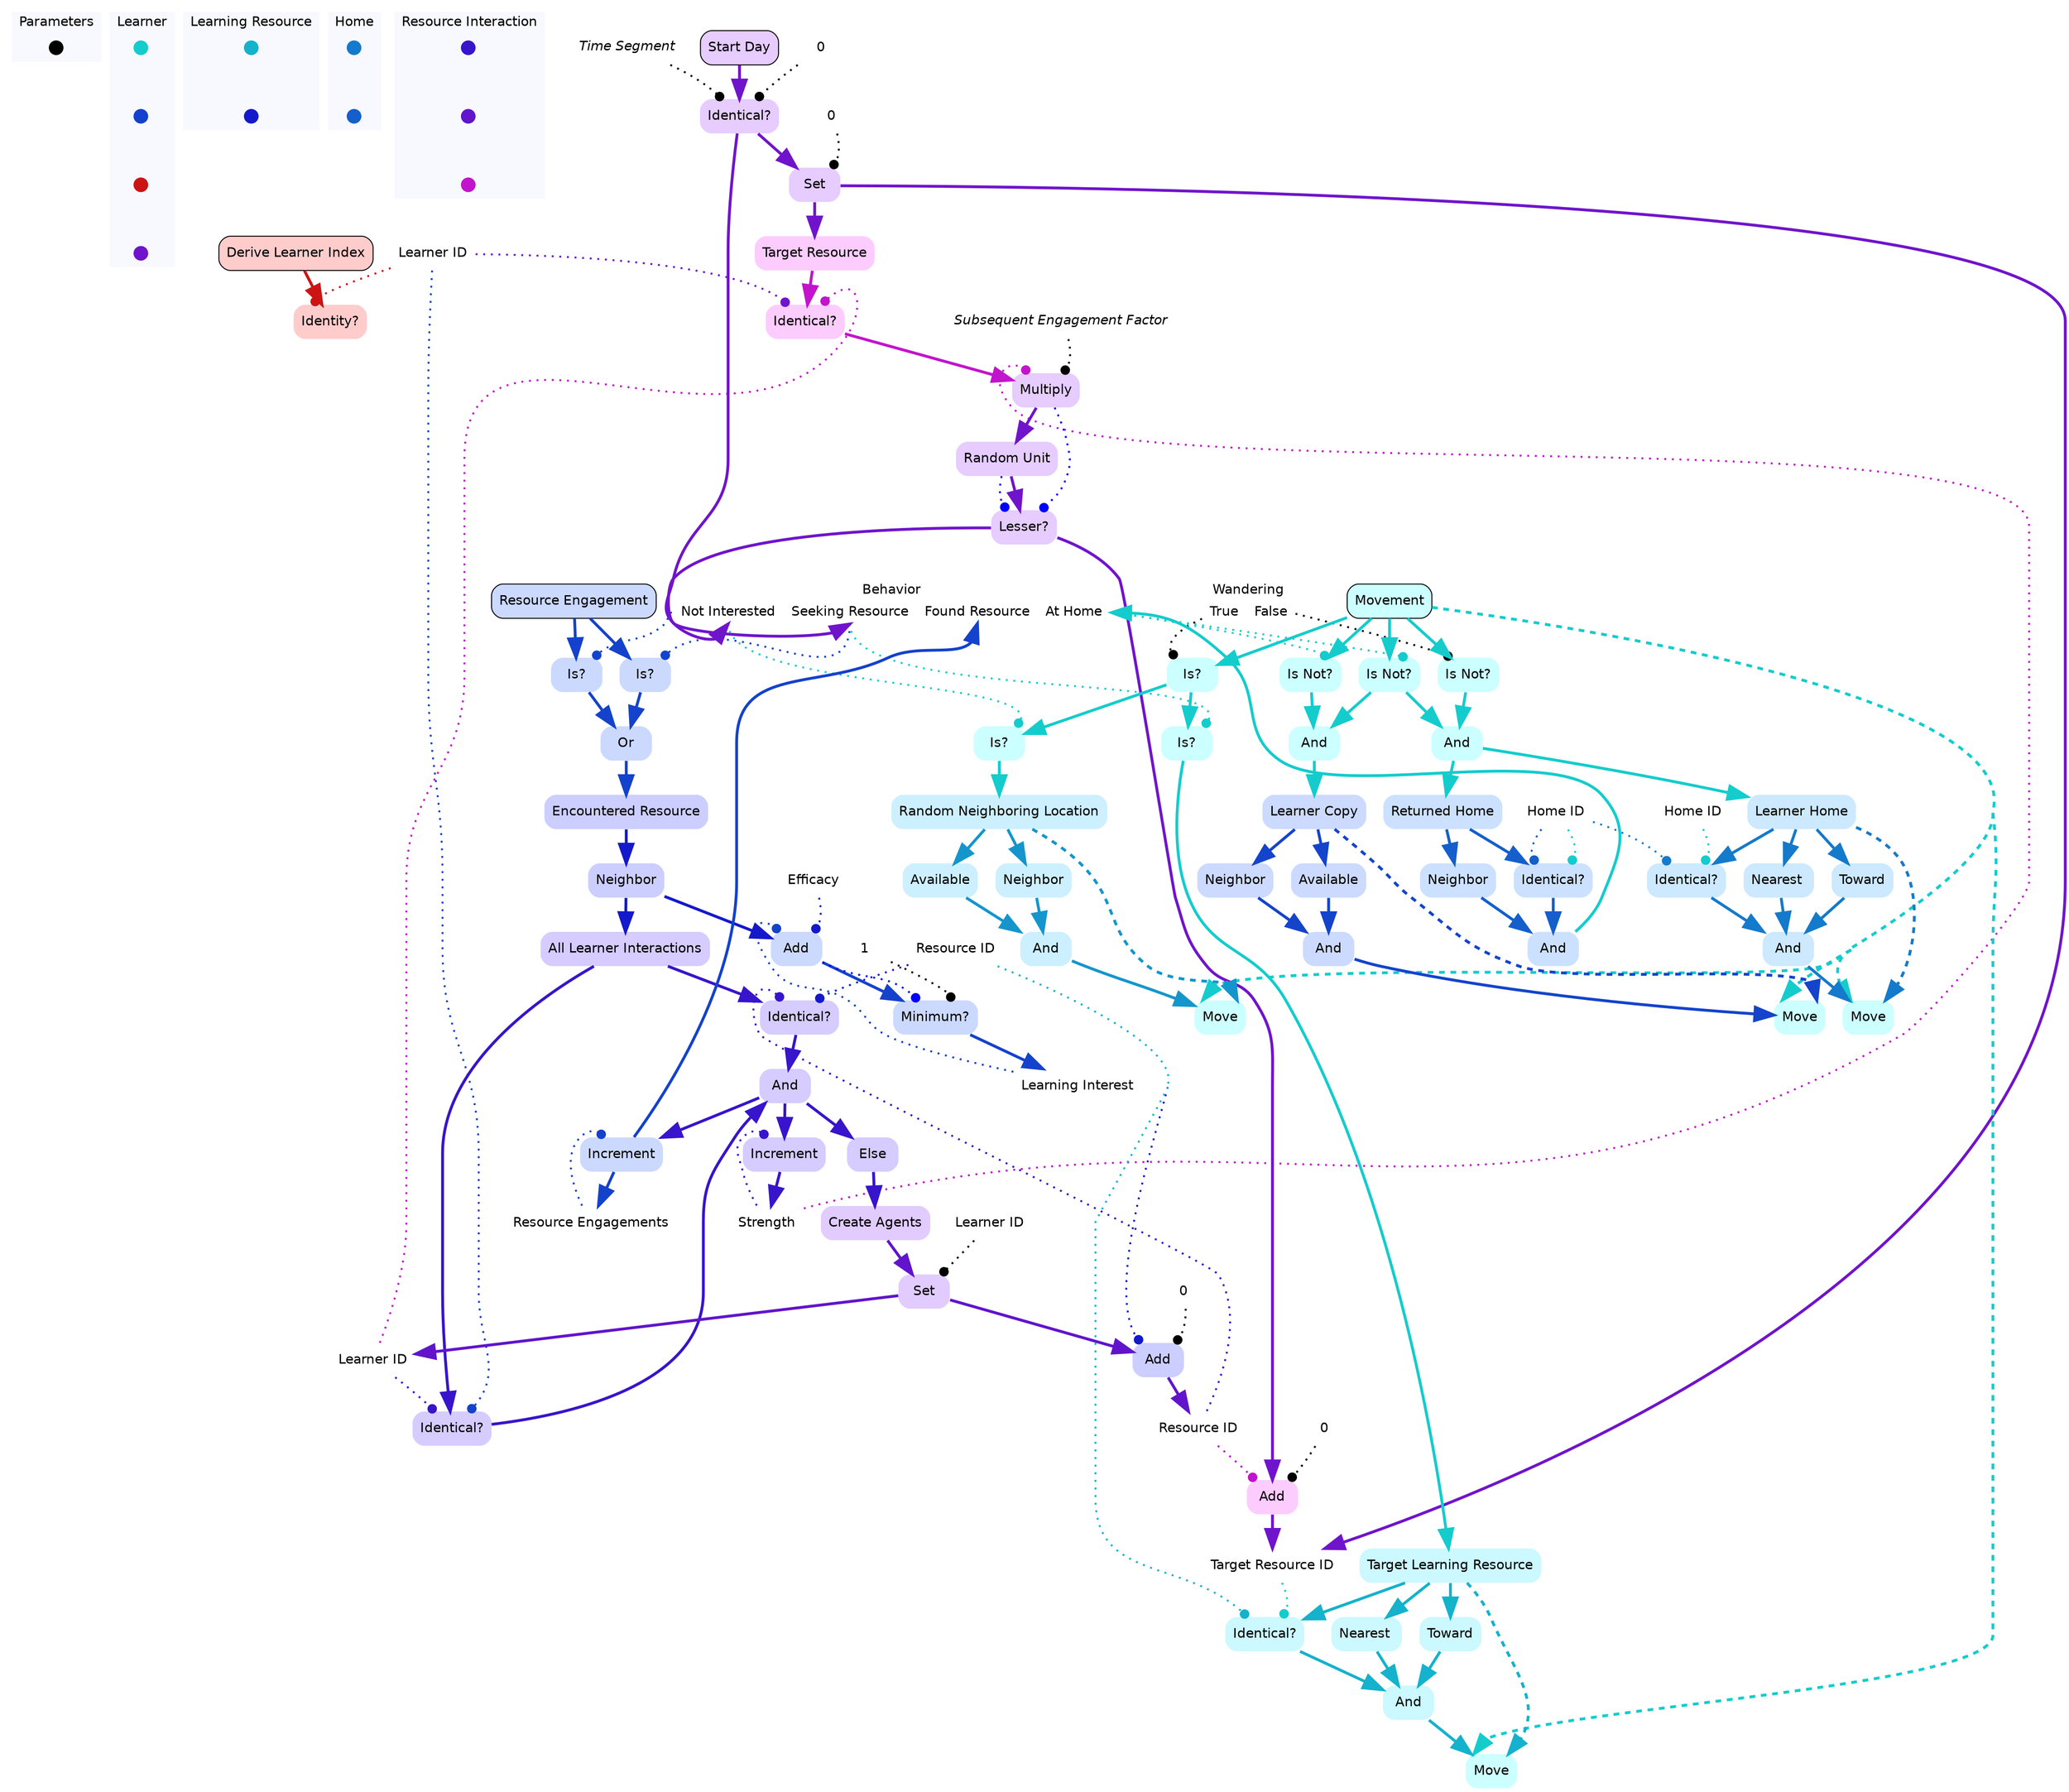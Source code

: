 digraph learner {
	concentrate=true;
	
	subgraph clustercontextKey {
		fontname=Helvetica;
		label="Parameters";
		style="filled";
		fillcolor=ghostwhite;
		color=white;
		labeljust=l;
		contextOverview [style=filled,shape=point,fixedsize=true,width=.2,height=.2,fontcolor=white,color="black",label=""];
	}
	subgraph clusterlearnerKey {
		fontname=Helvetica;
		nodesep=0.1;
		style="filled";
		fillcolor=ghostwhite;
		label="Learner";
		color=white;
		labeljust=l;
		movementOverview [fontname=Helvetica,style=filled,shape=point,fixedsize=true,width=.2,height=.2,fontcolor=white,color="0.5, 0.9 , 0.8",label="",URL="learner__Overview.svg"];
		resourceEngagementOverview [fontname=Helvetica,style=filled,shape=point,fixedsize=true,width=.2,height=.2,fontcolor=white,color="0.625, 0.9 , 0.8",label="",URL="learner__Overview.svg"];
		deriveLearnerIndexOverview [fontname=Helvetica,style=filled,shape=point,fixedsize=true,width=.2,height=.2,fontcolor=white,color="0.0, 0.9 , 0.8",label="",URL="learner__Overview.svg"];
		startDayOverview [fontname=Helvetica,style=filled,shape=point,fixedsize=true,width=.2,height=.2,fontcolor=white,color="0.75, 0.9 , 0.8",label="",URL="learner__Overview.svg"];
movementOverview -> resourceEngagementOverview -> deriveLearnerIndexOverview -> startDayOverview [style=invis];
	}
	subgraph clusterlearningResourceKey {
		fontname=Helvetica;
		nodesep=0.1;
		style="filled";
		fillcolor=ghostwhite;
		label="Learning Resource";
		color=white;
		labeljust=l;
		targetLearningResourceOverview [fontname=Helvetica,style=filled,shape=point,fixedsize=true,width=.2,height=.2,fontcolor=white,color="0.524, 0.9 , 0.8",label="",URL="learningResource__Overview.svg"];
		encounteredResourceOverview [fontname=Helvetica,style=filled,shape=point,fixedsize=true,width=.2,height=.2,fontcolor=white,color="0.662, 0.9 , 0.8",label="",URL="learningResource__Overview.svg"];
targetLearningResourceOverview -> encounteredResourceOverview [style=invis];
	}
	subgraph clusterhomeKey {
		fontname=Helvetica;
		nodesep=0.1;
		style="filled";
		fillcolor=ghostwhite;
		label="Home";
		color=white;
		labeljust=l;
		learnerHomeOverview [fontname=Helvetica,style=filled,shape=point,fixedsize=true,width=.2,height=.2,fontcolor=white,color="0.574, 0.9 , 0.8",label="",URL="home__Overview.svg"];
		returnedHomeOverview [fontname=Helvetica,style=filled,shape=point,fixedsize=true,width=.2,height=.2,fontcolor=white,color="0.599, 0.9 , 0.8",label="",URL="home__Overview.svg"];
learnerHomeOverview -> returnedHomeOverview [style=invis];
	}
	subgraph clusterresourceInteractionKey {
		fontname=Helvetica;
		nodesep=0.1;
		style="filled";
		fillcolor=ghostwhite;
		label="Resource Interaction";
		color=white;
		labeljust=l;
		allLearnerInteractionsOverview [fontname=Helvetica,style=filled,shape=point,fixedsize=true,width=.2,height=.2,fontcolor=white,color="0.699, 0.9 , 0.8",label="",URL="resourceInteraction__Overview.svg"];
		createAgentsOverview [fontname=Helvetica,style=filled,shape=point,fixedsize=true,width=.2,height=.2,fontcolor=white,color="0.736, 0.9 , 0.8",label="",URL="resourceInteraction__Overview.svg"];
		targetResourceOverview [fontname=Helvetica,style=filled,shape=point,fixedsize=true,width=.2,height=.2,fontcolor=white,color="0.824, 0.9 , 0.8",label="",URL="resourceInteraction__Overview.svg"];
allLearnerInteractionsOverview -> createAgentsOverview -> targetResourceOverview [style=invis];
	}
		learnerlearnerID [shape=none,fontsize=14,style="filled",fontname=Helvetica,color=none,fillcolor=white,label="Learner ID"];

//subgraph clusterderiveLearnerIndex {
	//style=filled;
	//color=white;
	//fillcolor="0.0, 0.0, 0.98";
		deriveLearnerIndex [shape=box,style="rounded,filled",fontname=Helvetica,color=black,fillcolor="0.0, 0.2, 1.0",label="Derive Learner Index",URL="learner_deriveLearnerIndex.svg"];
	deriveLearnerIndex ->  identityLearnerID [color="0.0, 0.9 , 0.8",penwidth=3.0,arrowsize=2.0];
		identityLearnerID [shape=none,style="rounded,filled",fontname=Helvetica,color="0.0, 0.2, 1.0",label="Identity?"];
//}
		learnerlearnerID -> identityLearnerID:nw [style=dotted,arrowhead=dot,color="0.0, 0.9 , 0.8",penwidth=2.0];
		learnerbehaviorRecord [shape=record,fontname=Helvetica,style=filled,color=none,fillcolor=white,label="{<learnerbehavior> Behavior | {<learnerbehaviornotInterested> Not Interested|<learnerbehaviorseekingResource> Seeking Resource|<learnerbehaviorfoundResource> Found Resource|<learnerbehavioratHome> At Home}}"];
		learnertargetResourceID [shape=none,fontsize=14,style="filled",fontname=Helvetica,color=none,fillcolor=white,label="Target Resource ID"];
		resourceInteractionresourceID [shape=none,fontsize=14,style="filled",fontname=Helvetica,color=none,fillcolor=white,label="Resource ID"];
		spatialResourcestimeSegment [shape=none,fontsize=14,style="filled",fontname=Helvetica,color=none,fillcolor=white,label=<<i>Time Segment</i>>];
		resourceInteractionlearnerID [shape=none,fontsize=14,style="filled",fontname=Helvetica,color=none,fillcolor=white,label="Learner ID"];
		learnerlearnerID [shape=none,fontsize=14,style="filled",fontname=Helvetica,color=none,fillcolor=white,label="Learner ID"];
		learnerbehaviorRecord [shape=record,fontname=Helvetica,style=filled,color=none,fillcolor=white,label="{<learnerbehavior> Behavior | {<learnerbehaviornotInterested> Not Interested|<learnerbehaviorseekingResource> Seeking Resource|<learnerbehaviorfoundResource> Found Resource|<learnerbehavioratHome> At Home}}"];
		spatialResourcessubsequentEngagementFactor [shape=none,fontsize=14,style="filled",fontname=Helvetica,color=none,fillcolor=white,label=<<i>Subsequent Engagement Factor </i>>];
		resourceInteractionstrength [shape=none,fontsize=14,style="filled",fontname=Helvetica,color=none,fillcolor=white,label="Strength"];

//subgraph clusterstartDay {
	//style=filled;
	//color=white;
	//fillcolor="0.0, 0.0, 0.98";
		startDay [shape=box,style="rounded,filled",fontname=Helvetica,color=black,fillcolor="0.75, 0.2, 1.0",label="Start Day",URL="learner_startDay.svg"];
	startDay ->  timeSegmentIdenticalZeroQuery [color="0.75, 0.9 , 0.8",penwidth=3.0,arrowsize=2.0];
		resourceIDAddZeroCopy [shape=none,style="rounded,filled",fontname=Helvetica,color="0.824, 0.2, 1.0",label="Add"];
			resourceIDAddZeroCopy ->  learnertargetResourceID [color="0.75, 0.9 , 0.8",penwidth=3.0,arrowsize=2.0];
		targetResource [shape=none,style="rounded,filled",fontname=Helvetica,color=gray,fillcolor="0.824, 0.2, 1.0",label="Target Resource"];
	targetResource ->  learnerIDIdenticalLearnerIDQueryCopy [color="0.824, 0.9 , 0.8",penwidth=3.0,arrowsize=2.0];
		timeSegmentIdenticalZeroQuery [shape=none,style="rounded,filled",fontname=Helvetica,color="0.75, 0.2, 1.0",label="Identical?"];
		timeSegmentIdenticalZeroQuery ->  setTargetResourceIDToZero [color="0.75, 0.9 , 0.8",penwidth=3.0,arrowsize=2.0];
	setTargetResourceIDToZero ->  learnertargetResourceID [color="0.75, 0.9 , 0.8",penwidth=3.0,arrowsize=2.0];
			timeSegmentIdenticalZeroQuery ->  learnerbehaviorRecord:learnerbehaviornotInterested [color="0.75, 0.9 , 0.8",penwidth=3.0,arrowsize=2.0];
		learnerIDIdenticalLearnerIDQueryCopy [shape=none,style="rounded,filled",fontname=Helvetica,color="0.824, 0.2, 1.0",label="Identical?"];
	learnerIDIdenticalLearnerIDQueryCopy ->  strengthMultiplySubsequentEngagementFactor [color="0.824, 0.9 , 0.8",penwidth=3.0,arrowsize=2.0];
		randomUnitLesserStrengthMultiplySubsequentEngagementFactorQuery [shape=none,style="rounded,filled",fontname=Helvetica,color="0.75, 0.2, 1.0",label="Lesser?"];
	randomUnitLesserStrengthMultiplySubsequentEngagementFactorQuery ->  resourceIDAddZeroCopy [color="0.75, 0.9 , 0.8",penwidth=3.0,arrowsize=2.0];
			randomUnitLesserStrengthMultiplySubsequentEngagementFactorQuery ->  learnerbehaviorRecord:learnerbehaviorseekingResource [color="0.75, 0.9 , 0.8",penwidth=3.0,arrowsize=2.0];
		randomUnit [shape=none,style="rounded,filled",fontname=Helvetica,color="0.75, 0.2, 1.0",label="Random Unit"];
	randomUnit ->  randomUnitLesserStrengthMultiplySubsequentEngagementFactorQuery [color="0.75, 0.9 , 0.8",penwidth=3.0,arrowsize=2.0];

		setTargetResourceIDToZero [shape=none,style="rounded,filled",fontname=Helvetica,color="0.75, 0.2, 1.0",label="Set"];
	setTargetResourceIDToZero ->  targetResource [color="0.75, 0.9 , 0.8",penwidth=3.0,arrowsize=2.0];
		strengthMultiplySubsequentEngagementFactor [shape=none,style="rounded,filled",fontname=Helvetica,color="0.75, 0.2, 1.0",label="Multiply"];
	strengthMultiplySubsequentEngagementFactor ->  randomUnit [color="0.75, 0.9 , 0.8",penwidth=3.0,arrowsize=2.0];
//}
		resourceInteractionresourceID -> resourceIDAddZeroCopy:nw [style=dotted,arrowhead=dot,color="0.824, 0.9 , 0.8",penwidth=2.0];
	
		importxyxresourceIDAddZeroCopyfunctionszero0 [fontname=Helvetica,shape=none,label="0"];
		importxyxresourceIDAddZeroCopyfunctionszero0 -> resourceIDAddZeroCopy:ne [style=dotted,arrowhead=dot,color=black,penwidth=2.0];
		spatialResourcestimeSegment -> timeSegmentIdenticalZeroQuery:nw [style=dotted,arrowhead=dot,color=black,penwidth=2.0];
	
		importxyxtimeSegmentIdenticalZeroQueryfunctionszero0 [fontname=Helvetica,shape=none,label="0"];
		importxyxtimeSegmentIdenticalZeroQueryfunctionszero0 -> timeSegmentIdenticalZeroQuery:ne [style=dotted,arrowhead=dot,color=black,penwidth=2.0];
		learnerlearnerID -> learnerIDIdenticalLearnerIDQueryCopy:nw [style=dotted,arrowhead=dot,color="0.75, 0.9 , 0.8",penwidth=2.0];
		resourceInteractionlearnerID -> learnerIDIdenticalLearnerIDQueryCopy:ne [style=dotted,arrowhead=dot,color="0.824, 0.9 , 0.8",penwidth=2.0];
		randomUnit -> randomUnitLesserStrengthMultiplySubsequentEngagementFactorQuery:nw [style=dotted,arrowhead=dot,color=blue,penwidth=2.0];
		strengthMultiplySubsequentEngagementFactor -> randomUnitLesserStrengthMultiplySubsequentEngagementFactorQuery:ne [style=dotted,arrowhead=dot,color=blue,penwidth=2.0];

		importabcsetTargetResourceIDToZerofunctionszero [fontname=Helvetica,shape=none,label="0"];
		importabcsetTargetResourceIDToZerofunctionszero -> setTargetResourceIDToZero:"ne" [style=dotted,arrowhead=dot,color=black,penwidth=2.0];
		resourceInteractionstrength -> strengthMultiplySubsequentEngagementFactor:nw [style=dotted,arrowhead=dot,color="0.824, 0.9 , 0.8",penwidth=2.0];
		spatialResourcessubsequentEngagementFactor -> strengthMultiplySubsequentEngagementFactor:ne [style=dotted,arrowhead=dot,color=black,penwidth=2.0];
		learnerbehaviorRecord [shape=record,fontname=Helvetica,style=filled,color=none,fillcolor=white,label="{<learnerbehavior> Behavior | {<learnerbehaviornotInterested> Not Interested|<learnerbehaviorseekingResource> Seeking Resource|<learnerbehaviorfoundResource> Found Resource|<learnerbehavioratHome> At Home}}"];
		resourceInteractionstrength [shape=none,fontsize=14,style="filled",fontname=Helvetica,color=none,fillcolor=white,label="Strength"];
		resourceInteractionlearnerID [shape=none,fontsize=14,style="filled",fontname=Helvetica,color=none,fillcolor=white,label="Learner ID"];
		learnerlearnerID [shape=none,fontsize=14,style="filled",fontname=Helvetica,color=none,fillcolor=white,label="Learner ID"];
		learnerresourceEngagements [shape=none,fontsize=14,style="filled",fontname=Helvetica,color=none,fillcolor=white,label="Resource Engagements"];
		resourceInteractionresourceID [shape=none,fontsize=14,style="filled",fontname=Helvetica,color=none,fillcolor=white,label="Resource ID"];
		learnerlearningInterest [shape=none,fontsize=14,style="filled",fontname=Helvetica,color=none,fillcolor=white,label="Learning Interest"];
		learningResourceresourceID [shape=none,fontsize=14,style="filled",fontname=Helvetica,color=none,fillcolor=white,label="Resource ID"];
		learningResourceefficacy [shape=none,fontsize=14,style="filled",fontname=Helvetica,color=none,fillcolor=white,label="Efficacy"];
		learnerbehaviorRecord [shape=record,fontname=Helvetica,style=filled,color=none,fillcolor=white,label="{<learnerbehavior> Behavior | {<learnerbehaviornotInterested> Not Interested|<learnerbehaviorseekingResource> Seeking Resource|<learnerbehaviorfoundResource> Found Resource|<learnerbehavioratHome> At Home}}"];

//subgraph clusterresourceEngagement {
	//style=filled;
	//color=white;
	//fillcolor="0.0, 0.0, 0.98";
		resourceEngagement [shape=box,style="rounded,filled",fontname=Helvetica,color=black,fillcolor="0.625, 0.2, 1.0",label="Resource Engagement",URL="learner_resourceEngagement.svg"];
	resourceEngagement ->  engagementIdenticalNotEngagedTodayQuery [color="0.625, 0.9 , 0.8",penwidth=3.0,arrowsize=2.0];
	resourceEngagement ->  behaviorIdenticalNotInterestedQueryCopy [color="0.625, 0.9 , 0.8",penwidth=3.0,arrowsize=2.0];
		minimum_LearningInterestAddEfficacyUnit_ [shape=none,style="rounded,filled",fontname=Helvetica,color="0.625, 0.2, 1.0",label="Minimum?"];
			minimum_LearningInterestAddEfficacyUnit_ ->  learnerlearningInterest [color="0.625, 0.9 , 0.8",penwidth=3.0,arrowsize=2.0];
		behaviorIdenticalNotInterestedQueryCopy [shape=none,style="rounded,filled",fontname=Helvetica,color="0.625, 0.2, 1.0",label="Is?"];
	behaviorIdenticalNotInterestedQueryCopy ->  potentialResourceInteraction [color="0.625, 0.9 , 0.8",penwidth=3.0,arrowsize=2.0];
		allLearnerInteractions [shape=none,style="rounded,filled",fontname=Helvetica,color=gray,fillcolor="0.699, 0.2, 1.0",label="All Learner Interactions"];
	allLearnerInteractions ->  resourceIDIdenticalIDQuery [color="0.699, 0.9 , 0.8",penwidth=3.0,arrowsize=2.0];
	allLearnerInteractions ->  learnerIDIdenticalLearnerIDQuery [color="0.699, 0.9 , 0.8",penwidth=3.0,arrowsize=2.0];

		setLearnerIDToLearnerID [shape=none,style="rounded,filled",fontname=Helvetica,color="0.736, 0.2, 1.0",label="Set"];
	setLearnerIDToLearnerID ->  resourceIDAddZero [color="0.736, 0.9 , 0.8",penwidth=3.0,arrowsize=2.0];
		learnerIDIdenticalLearnerIDQuery [shape=none,style="rounded,filled",fontname=Helvetica,color="0.699, 0.2, 1.0",label="Identical?"];
	learnerIDIdenticalLearnerIDQuery ->  _And_NeighborQueryCopyCopyCopyCopy [color="0.699, 0.9 , 0.8",penwidth=3.0,arrowsize=2.0];
		not__Or__And_NeighborQueryCopyCopyCopyCopy_ [shape=none,style="rounded,filled",fontname=Helvetica,color="0.699, 0.2, 1.0",label="Else"];
	not__Or__And_NeighborQueryCopyCopyCopyCopy_ ->  createAgents [color="0.699, 0.9 , 0.8",penwidth=3.0,arrowsize=2.0];
		engagementIdenticalNotEngagedTodayQuery [shape=none,style="rounded,filled",fontname=Helvetica,color="0.625, 0.2, 1.0",label="Is?"];
	engagementIdenticalNotEngagedTodayQuery ->  potentialResourceInteraction [color="0.625, 0.9 , 0.8",penwidth=3.0,arrowsize=2.0];
		newStrength [shape=none,style="rounded,filled",fontname=Helvetica,color="0.699, 0.2, 1.0",label="Increment"];
			newStrength ->  resourceInteractionstrength [color="0.699, 0.9 , 0.8",penwidth=3.0,arrowsize=2.0];
		resourceIDAddZero [shape=none,style="rounded,filled",fontname=Helvetica,color="0.662, 0.2, 1.0",label="Add"];
			resourceIDAddZero ->  resourceInteractionresourceID [color="0.736, 0.9 , 0.8",penwidth=3.0,arrowsize=2.0];
		neighborQueryCopyCopyCopy [shape=none,style="rounded,filled",fontname=Helvetica,color="0.662, 0.2, 1.0",label="Neighbor"];
	neighborQueryCopyCopyCopy ->  allLearnerInteractions [color="0.662, 0.9 , 0.8",penwidth=3.0,arrowsize=2.0];
	neighborQueryCopyCopyCopy ->  learningInterestAddEfficacy [color="0.662, 0.9 , 0.8",penwidth=3.0,arrowsize=2.0];
		learningInterestAddEfficacy [shape=none,style="rounded,filled",fontname=Helvetica,color="0.625, 0.2, 1.0",label="Add"];
	learningInterestAddEfficacy ->  minimum_LearningInterestAddEfficacyUnit_ [color="0.625, 0.9 , 0.8",penwidth=3.0,arrowsize=2.0];
		createAgents [shape=none,style="rounded,filled",fontname=Helvetica,color=gray,fillcolor="0.736, 0.2, 1.0",label="Create Agents"];
	createAgents ->  setLearnerIDToLearnerID [color="0.736, 0.9 , 0.8",penwidth=3.0,arrowsize=2.0];
	setLearnerIDToLearnerID ->  resourceInteractionlearnerID [color="0.736, 0.9 , 0.8",penwidth=3.0,arrowsize=2.0];
		_And_NeighborQueryCopyCopyCopyCopy [shape=none,style="rounded,filled",fontname=Helvetica,color="0.699, 0.2, 1.0",label="And"];
	_And_NeighborQueryCopyCopyCopyCopy ->  newStrength [color="0.699, 0.9 , 0.8",penwidth=3.0,arrowsize=2.0];
	_And_NeighborQueryCopyCopyCopyCopy ->  not__Or__And_NeighborQueryCopyCopyCopyCopy_ [color="0.699, 0.9 , 0.8",penwidth=3.0,arrowsize=2.0];
	_And_NeighborQueryCopyCopyCopyCopy ->  incrementResourceEngagements [color="0.699, 0.9 , 0.8",penwidth=3.0,arrowsize=2.0];
		incrementResourceEngagements [shape=none,style="rounded,filled",fontname=Helvetica,color="0.625, 0.2, 1.0",label="Increment"];
			incrementResourceEngagements ->  learnerbehaviorRecord:learnerbehaviorfoundResource [color="0.625, 0.9 , 0.8",penwidth=3.0,arrowsize=2.0];
			incrementResourceEngagements ->  learnerresourceEngagements [color="0.625, 0.9 , 0.8",penwidth=3.0,arrowsize=2.0];
		encounteredResource [shape=none,style="rounded,filled",fontname=Helvetica,color=gray,fillcolor="0.662, 0.2, 1.0",label="Encountered Resource"];
	encounteredResource ->  neighborQueryCopyCopyCopy [color="0.662, 0.9 , 0.8",penwidth=3.0,arrowsize=2.0];
		resourceIDIdenticalIDQuery [shape=none,style="rounded,filled",fontname=Helvetica,color="0.699, 0.2, 1.0",label="Identical?"];
	resourceIDIdenticalIDQuery ->  _And_NeighborQueryCopyCopyCopyCopy [color="0.699, 0.9 , 0.8",penwidth=3.0,arrowsize=2.0];
		potentialResourceInteraction [shape=none,style="rounded,filled",fontname=Helvetica,color="0.625, 0.2, 1.0",label="Or"];
	potentialResourceInteraction ->  encounteredResource [color="0.625, 0.9 , 0.8",penwidth=3.0,arrowsize=2.0];
//}
		learningInterestAddEfficacy -> minimum_LearningInterestAddEfficacyUnit_:nw [style=dotted,arrowhead=dot,color=blue,penwidth=2.0];
	
		importxyxminimum_LearningInterestAddEfficacyUnit_functionsunit1 [fontname=Helvetica,shape=none,label="1"];
		importxyxminimum_LearningInterestAddEfficacyUnit_functionsunit1 -> minimum_LearningInterestAddEfficacyUnit_:ne [style=dotted,arrowhead=dot,color=black,penwidth=2.0];
		learnerbehaviorRecord:learnerbehaviornotInterested -> behaviorIdenticalNotInterestedQueryCopy:ne [style=dotted,arrowhead=dot,color="0.625, 0.9 , 0.8",penwidth=2.0];

		importabcsetLearnerIDToLearnerIDlearnerlearnerID [fontname=Helvetica,shape=none,label="Learner ID"];
		importabcsetLearnerIDToLearnerIDlearnerlearnerID -> setLearnerIDToLearnerID:"ne" [style=dotted,arrowhead=dot,color=black,penwidth=2.0];
		resourceInteractionlearnerID -> learnerIDIdenticalLearnerIDQuery:nw [style=dotted,arrowhead=dot,color="0.699, 0.9 , 0.8",penwidth=2.0];
		learnerlearnerID -> learnerIDIdenticalLearnerIDQuery:ne [style=dotted,arrowhead=dot,color="0.625, 0.9 , 0.8",penwidth=2.0];
		learnerbehaviorRecord:learnerbehaviorseekingResource -> engagementIdenticalNotEngagedTodayQuery:ne [style=dotted,arrowhead=dot,color="0.625, 0.9 , 0.8",penwidth=2.0];
		resourceInteractionstrength -> newStrength:nw [style=dotted,arrowhead=dot,color="0.699, 0.9 , 0.8",penwidth=2.0];
		learningResourceresourceID -> resourceIDAddZero:nw [style=dotted,arrowhead=dot,color="0.662, 0.9 , 0.8",penwidth=2.0];
	
		importxyxresourceIDAddZerofunctionszero0 [fontname=Helvetica,shape=none,label="0"];
		importxyxresourceIDAddZerofunctionszero0 -> resourceIDAddZero:ne [style=dotted,arrowhead=dot,color=black,penwidth=2.0];
		learnerlearningInterest -> learningInterestAddEfficacy:nw [style=dotted,arrowhead=dot,color="0.625, 0.9 , 0.8",penwidth=2.0];
		learningResourceefficacy -> learningInterestAddEfficacy:ne [style=dotted,arrowhead=dot,color="0.662, 0.9 , 0.8",penwidth=2.0];
		learnerresourceEngagements -> incrementResourceEngagements:nw [style=dotted,arrowhead=dot,color="0.625, 0.9 , 0.8",penwidth=2.0];
		resourceInteractionresourceID -> resourceIDIdenticalIDQuery:nw [style=dotted,arrowhead=dot,color="0.699, 0.9 , 0.8",penwidth=2.0];
		learningResourceresourceID -> resourceIDIdenticalIDQuery:ne [style=dotted,arrowhead=dot,color="0.662, 0.9 , 0.8",penwidth=2.0];
		learnerbehaviorRecord [shape=record,fontname=Helvetica,style=filled,color=none,fillcolor=white,label="{<learnerbehavior> Behavior | {<learnerbehaviornotInterested> Not Interested|<learnerbehaviorseekingResource> Seeking Resource|<learnerbehaviorfoundResource> Found Resource|<learnerbehavioratHome> At Home}}"];
		spatialResourceswanderingRecord [shape=record,fontname=Helvetica,style=filled,color=none,fillcolor=white,label="{<spatialResourceswanderingRecord> Wandering | {<true> True| <false> False}}"];
		learningResourceresourceID [shape=none,fontsize=14,style="filled",fontname=Helvetica,color=none,fillcolor=white,label="Resource ID"];
		learnertargetResourceID [shape=none,fontsize=14,style="filled",fontname=Helvetica,color=none,fillcolor=white,label="Target Resource ID"];
		learnerbehaviorRecord [shape=record,fontname=Helvetica,style=filled,color=none,fillcolor=white,label="{<learnerbehavior> Behavior | {<learnerbehaviornotInterested> Not Interested|<learnerbehaviorseekingResource> Seeking Resource|<learnerbehaviorfoundResource> Found Resource|<learnerbehavioratHome> At Home}}"];
		homehomeID [shape=none,fontsize=14,style="filled",fontname=Helvetica,color=none,fillcolor=white,label="Home ID"];
		learnerhomeID [shape=none,fontsize=14,style="filled",fontname=Helvetica,color=none,fillcolor=white,label="Home ID"];

//subgraph clustermovement {
	//style=filled;
	//color=white;
	//fillcolor="0.0, 0.0, 0.98";
		movement [shape=box,style="rounded,filled",fontname=Helvetica,color=black,fillcolor="0.5, 0.2, 1.0",label="Movement",URL="learner_movement.svg"];
	movement ->  identityWanderingQuery [color="0.5, 0.9 , 0.8",penwidth=3.0,arrowsize=2.0];
	movement ->  notWandering [color="0.5, 0.9 , 0.8",penwidth=3.0,arrowsize=2.0];
	movement ->  behaviorDifferentAtHomeQuery [color="0.5, 0.9 , 0.8",penwidth=3.0,arrowsize=2.0];
	movement ->  behaviorDifferentAtHomeQueryCopy [color="0.5, 0.9 , 0.8",penwidth=3.0,arrowsize=2.0];
		learnerHome [shape=none,style="rounded,filled",fontname=Helvetica,color=gray,fillcolor="0.574, 0.2, 1.0",label="Learner Home"];
	learnerHome ->  homeIDIdenticalHomeIDQuery [color="0.574, 0.9 , 0.8",penwidth=3.0,arrowsize=2.0];
	learnerHome ->  towardQuery [color="0.574, 0.9 , 0.8",penwidth=3.0,arrowsize=2.0];
	learnerHome ->  nearestQueryCopyCopy [color="0.574, 0.9 , 0.8",penwidth=3.0,arrowsize=2.0];
		identityWanderingQuery [shape=none,style="rounded,filled",fontname=Helvetica,color="0.5, 0.2, 1.0",label="Is?"];
	identityWanderingQuery ->  behaviorIdenticalSeekingResourceQuery [color="0.5, 0.9 , 0.8",penwidth=3.0,arrowsize=2.0];
	identityWanderingQuery ->  behaviorIdenticalNotInterestedQuery [color="0.5, 0.9 , 0.8",penwidth=3.0,arrowsize=2.0];
		returnedHome [shape=none,style="rounded,filled",fontname=Helvetica,color=gray,fillcolor="0.599, 0.2, 1.0",label="Returned Home"];
	returnedHome ->  neighborQuery [color="0.599, 0.9 , 0.8",penwidth=3.0,arrowsize=2.0];
	returnedHome ->  homeIDIdenticalHomeIDQueryCopy [color="0.599, 0.9 , 0.8",penwidth=3.0,arrowsize=2.0];
		_And_BehaviorDifferentAtHomeQueryCopy [shape=none,style="rounded,filled",fontname=Helvetica,color="0.5, 0.2, 1.0",label="And"];
	_And_BehaviorDifferentAtHomeQueryCopy ->  learnerCopy [color="0.5, 0.9 , 0.8",penwidth=3.0,arrowsize=2.0];
		behaviorDifferentAtHomeQuery [shape=none,style="rounded,filled",fontname=Helvetica,color="0.5, 0.2, 1.0",label="Is Not?"];
	behaviorDifferentAtHomeQuery ->  _BehaviorDifferentAtHomeQueryAndNotWandering_ [color="0.5, 0.9 , 0.8",penwidth=3.0,arrowsize=2.0];
	behaviorDifferentAtHomeQuery ->  _And_BehaviorDifferentAtHomeQueryCopy [color="0.5, 0.9 , 0.8",penwidth=3.0,arrowsize=2.0];
		moveLearnerCopy [shape=none,style="rounded,filled",fontname=Helvetica,color="0.5, 0.2, 1.0",label="Move"];
	movement ->  moveLearnerCopy:nw [style=dashed,color="0.5, 0.9 , 0.8",penwidth=3.0,arrowsize=2.0];
	randomNeighboringLocation -> moveLearnerCopy:ne [style=dashed,color="0.549, 0.9 , 0.8",penwidth=3.0,arrowsize=2.0];
		resourceIDIdenticalTargetResourceIDQuery [shape=none,style="rounded,filled",fontname=Helvetica,color="0.524, 0.2, 1.0",label="Identical?"];
	resourceIDIdenticalTargetResourceIDQuery ->  _SoughtResourceAndTowardQueryCopy_ [color="0.524, 0.9 , 0.8",penwidth=3.0,arrowsize=2.0];
		towardQueryCopy [shape=none,style="rounded,filled",fontname=Helvetica,color="0.524, 0.2, 1.0",label="Toward"];
	towardQueryCopy ->  _SoughtResourceAndTowardQueryCopy_ [color="0.524, 0.9 , 0.8",penwidth=3.0,arrowsize=2.0];
		neighborQuery [shape=none,style="rounded,filled",fontname=Helvetica,color="0.599, 0.2, 1.0",label="Neighbor"];
	neighborQuery ->  _HomeIDIdenticalHomeIDQueryCopyAndNeighborQuery_ [color="0.599, 0.9 , 0.8",penwidth=3.0,arrowsize=2.0];
		availableQueryCopy [shape=none,style="rounded,filled",fontname=Helvetica,color="0.549, 0.2, 1.0",label="Available"];
	availableQueryCopy ->  _And_NeighborQueryCopyCopy [color="0.549, 0.9 , 0.8",penwidth=3.0,arrowsize=2.0];
		targetLearningResource [shape=none,style="rounded,filled",fontname=Helvetica,color=gray,fillcolor="0.524, 0.2, 1.0",label="Target Learning Resource"];
	targetLearningResource ->  resourceIDIdenticalTargetResourceIDQuery [color="0.524, 0.9 , 0.8",penwidth=3.0,arrowsize=2.0];
	targetLearningResource ->  towardQueryCopy [color="0.524, 0.9 , 0.8",penwidth=3.0,arrowsize=2.0];
	targetLearningResource ->  nearestQueryCopy [color="0.524, 0.9 , 0.8",penwidth=3.0,arrowsize=2.0];
		moveHome [shape=none,style="rounded,filled",fontname=Helvetica,color="0.5, 0.2, 1.0",label="Move"];
	movement ->  moveHome:nw [style=dashed,color="0.5, 0.9 , 0.8",penwidth=3.0,arrowsize=2.0];
	learnerHome -> moveHome:ne [style=dashed,color="0.574, 0.9 , 0.8",penwidth=3.0,arrowsize=2.0];
		learnerCopy [shape=none,style="rounded,filled",fontname=Helvetica,color=gray,fillcolor="0.623, 0.2, 1.0",label="Learner Copy"];
	learnerCopy ->  availableQueryCopyCopy [color="0.623, 0.9 , 0.8",penwidth=3.0,arrowsize=2.0];
	learnerCopy ->  neighborQueryCopy [color="0.623, 0.9 , 0.8",penwidth=3.0,arrowsize=2.0];
		nearestQueryCopy [shape=none,style="rounded,filled",fontname=Helvetica,color="0.524, 0.2, 1.0",label="Nearest "];
	nearestQueryCopy ->  _SoughtResourceAndTowardQueryCopy_ [color="0.524, 0.9 , 0.8",penwidth=3.0,arrowsize=2.0];
		availableQueryCopyCopy [shape=none,style="rounded,filled",fontname=Helvetica,color="0.623, 0.2, 1.0",label="Available"];
	availableQueryCopyCopy ->  _And__Unspecified_QueryCopy [color="0.623, 0.9 , 0.8",penwidth=3.0,arrowsize=2.0];
		towardQuery [shape=none,style="rounded,filled",fontname=Helvetica,color="0.574, 0.2, 1.0",label="Toward"];
	towardQuery ->  _TowardQueryAndAvailableQueryCopy_ [color="0.574, 0.9 , 0.8",penwidth=3.0,arrowsize=2.0];
		_And_NeighborQueryCopyCopy [shape=none,style="rounded,filled",fontname=Helvetica,color="0.549, 0.2, 1.0",label="And"];
	_And_NeighborQueryCopyCopy ->  moveLearnerCopy [color="0.549, 0.9 , 0.8",penwidth=3.0,arrowsize=2.0];
		neighborQueryCopyCopy [shape=none,style="rounded,filled",fontname=Helvetica,color="0.549, 0.2, 1.0",label="Neighbor"];
	neighborQueryCopyCopy ->  _And_NeighborQueryCopyCopy [color="0.549, 0.9 , 0.8",penwidth=3.0,arrowsize=2.0];
		_TowardQueryAndAvailableQueryCopy_ [shape=none,style="rounded,filled",fontname=Helvetica,color="0.574, 0.2, 1.0",label="And"];
	_TowardQueryAndAvailableQueryCopy_ ->  moveHome [color="0.574, 0.9 , 0.8",penwidth=3.0,arrowsize=2.0];
		neighborQueryCopy [shape=none,style="rounded,filled",fontname=Helvetica,color="0.623, 0.2, 1.0",label="Neighbor"];
	neighborQueryCopy ->  _And__Unspecified_QueryCopy [color="0.623, 0.9 , 0.8",penwidth=3.0,arrowsize=2.0];
		randomNeighboringLocation [shape=none,style="rounded,filled",fontname=Helvetica,color=gray,fillcolor="0.549, 0.2, 1.0",label="Random Neighboring Location"];
	randomNeighboringLocation ->  neighborQueryCopyCopy [color="0.549, 0.9 , 0.8",penwidth=3.0,arrowsize=2.0];
	randomNeighboringLocation ->  availableQueryCopy [color="0.549, 0.9 , 0.8",penwidth=3.0,arrowsize=2.0];
		_And__Unspecified_QueryCopy [shape=none,style="rounded,filled",fontname=Helvetica,color="0.623, 0.2, 1.0",label="And"];
	_And__Unspecified_QueryCopy ->  moveLearnerCopyCopyCopy [color="0.623, 0.9 , 0.8",penwidth=3.0,arrowsize=2.0];
		_SoughtResourceAndTowardQueryCopy_ [shape=none,style="rounded,filled",fontname=Helvetica,color="0.524, 0.2, 1.0",label="And"];
	_SoughtResourceAndTowardQueryCopy_ ->  moveLearnerCopyCopy [color="0.524, 0.9 , 0.8",penwidth=3.0,arrowsize=2.0];
		notWandering [shape=none,style="rounded,filled",fontname=Helvetica,color="0.5, 0.2, 1.0",label="Is Not?"];
	notWandering ->  _BehaviorDifferentAtHomeQueryAndNotWandering_ [color="0.5, 0.9 , 0.8",penwidth=3.0,arrowsize=2.0];
		_HomeIDIdenticalHomeIDQueryCopyAndNeighborQuery_ [shape=none,style="rounded,filled",fontname=Helvetica,color="0.599, 0.2, 1.0",label="And"];
			_HomeIDIdenticalHomeIDQueryCopyAndNeighborQuery_ ->  learnerbehaviorRecord:learnerbehavioratHome [color="0.5, 0.9 , 0.8",penwidth=3.0,arrowsize=2.0];
		nearestQueryCopyCopy [shape=none,style="rounded,filled",fontname=Helvetica,color="0.574, 0.2, 1.0",label="Nearest "];
	nearestQueryCopyCopy ->  _TowardQueryAndAvailableQueryCopy_ [color="0.574, 0.9 , 0.8",penwidth=3.0,arrowsize=2.0];
		_BehaviorDifferentAtHomeQueryAndNotWandering_ [shape=none,style="rounded,filled",fontname=Helvetica,color="0.5, 0.2, 1.0",label="And"];
	_BehaviorDifferentAtHomeQueryAndNotWandering_ ->  returnedHome [color="0.5, 0.9 , 0.8",penwidth=3.0,arrowsize=2.0];
	_BehaviorDifferentAtHomeQueryAndNotWandering_ ->  learnerHome [color="0.5, 0.9 , 0.8",penwidth=3.0,arrowsize=2.0];
		behaviorIdenticalNotInterestedQuery [shape=none,style="rounded,filled",fontname=Helvetica,color="0.5, 0.2, 1.0",label="Is?"];
	behaviorIdenticalNotInterestedQuery ->  randomNeighboringLocation [color="0.5, 0.9 , 0.8",penwidth=3.0,arrowsize=2.0];
		behaviorIdenticalSeekingResourceQuery [shape=none,style="rounded,filled",fontname=Helvetica,color="0.5, 0.2, 1.0",label="Is?"];
	behaviorIdenticalSeekingResourceQuery ->  targetLearningResource [color="0.5, 0.9 , 0.8",penwidth=3.0,arrowsize=2.0];
		homeIDIdenticalHomeIDQuery [shape=none,style="rounded,filled",fontname=Helvetica,color="0.574, 0.2, 1.0",label="Identical?"];
	homeIDIdenticalHomeIDQuery ->  _TowardQueryAndAvailableQueryCopy_ [color="0.574, 0.9 , 0.8",penwidth=3.0,arrowsize=2.0];
		behaviorDifferentAtHomeQueryCopy [shape=none,style="rounded,filled",fontname=Helvetica,color="0.5, 0.2, 1.0",label="Is Not?"];
	behaviorDifferentAtHomeQueryCopy ->  _And_BehaviorDifferentAtHomeQueryCopy [color="0.5, 0.9 , 0.8",penwidth=3.0,arrowsize=2.0];
		moveLearnerCopyCopyCopy [shape=none,style="rounded,filled",fontname=Helvetica,color="0.5, 0.2, 1.0",label="Move"];
	movement ->  moveLearnerCopyCopyCopy:nw [style=dashed,color="0.5, 0.9 , 0.8",penwidth=3.0,arrowsize=2.0];
	learnerCopy -> moveLearnerCopyCopyCopy:ne [style=dashed,color="0.623, 0.9 , 0.8",penwidth=3.0,arrowsize=2.0];
		homeIDIdenticalHomeIDQueryCopy [shape=none,style="rounded,filled",fontname=Helvetica,color="0.599, 0.2, 1.0",label="Identical?"];
	homeIDIdenticalHomeIDQueryCopy ->  _HomeIDIdenticalHomeIDQueryCopyAndNeighborQuery_ [color="0.599, 0.9 , 0.8",penwidth=3.0,arrowsize=2.0];
		moveLearnerCopyCopy [shape=none,style="rounded,filled",fontname=Helvetica,color="0.5, 0.2, 1.0",label="Move"];
	movement ->  moveLearnerCopyCopy:nw [style=dashed,color="0.5, 0.9 , 0.8",penwidth=3.0,arrowsize=2.0];
	targetLearningResource -> moveLearnerCopyCopy:ne [style=dashed,color="0.524, 0.9 , 0.8",penwidth=3.0,arrowsize=2.0];
//}
		spatialResourceswanderingRecord -> identityWanderingQuery:nw [style=dotted,arrowhead=dot,color=black,penwidth=2.0];
		learnerbehaviorRecord:learnerbehavioratHome -> behaviorDifferentAtHomeQuery:ne [style=dotted,arrowhead=dot,color="0.5, 0.9 , 0.8",penwidth=2.0];
		learningResourceresourceID -> resourceIDIdenticalTargetResourceIDQuery:nw [style=dotted,arrowhead=dot,color="0.524, 0.9 , 0.8",penwidth=2.0];
		learnertargetResourceID -> resourceIDIdenticalTargetResourceIDQuery:ne [style=dotted,arrowhead=dot,color="0.5, 0.9 , 0.8",penwidth=2.0];
		spatialResourceswanderingRecord -> notWandering:nw [style=dotted,arrowhead=dot,color=black,penwidth=2.0];
		learnerbehaviorRecord:learnerbehaviornotInterested -> behaviorIdenticalNotInterestedQuery:ne [style=dotted,arrowhead=dot,color="0.5, 0.9 , 0.8",penwidth=2.0];
		learnerbehaviorRecord:learnerbehaviorseekingResource -> behaviorIdenticalSeekingResourceQuery:ne [style=dotted,arrowhead=dot,color="0.5, 0.9 , 0.8",penwidth=2.0];
		homehomeID -> homeIDIdenticalHomeIDQuery:nw [style=dotted,arrowhead=dot,color="0.574, 0.9 , 0.8",penwidth=2.0];
		learnerhomeID -> homeIDIdenticalHomeIDQuery:ne [style=dotted,arrowhead=dot,color="0.5, 0.9 , 0.8",penwidth=2.0];
		learnerbehaviorRecord:learnerbehavioratHome -> behaviorDifferentAtHomeQueryCopy:ne [style=dotted,arrowhead=dot,color="0.5, 0.9 , 0.8",penwidth=2.0];
		homehomeID -> homeIDIdenticalHomeIDQueryCopy:nw [style=dotted,arrowhead=dot,color="0.599, 0.9 , 0.8",penwidth=2.0];
		homehomeID -> homeIDIdenticalHomeIDQueryCopy:ne [style=dotted,arrowhead=dot,color="0.5, 0.9 , 0.8",penwidth=2.0];
}

